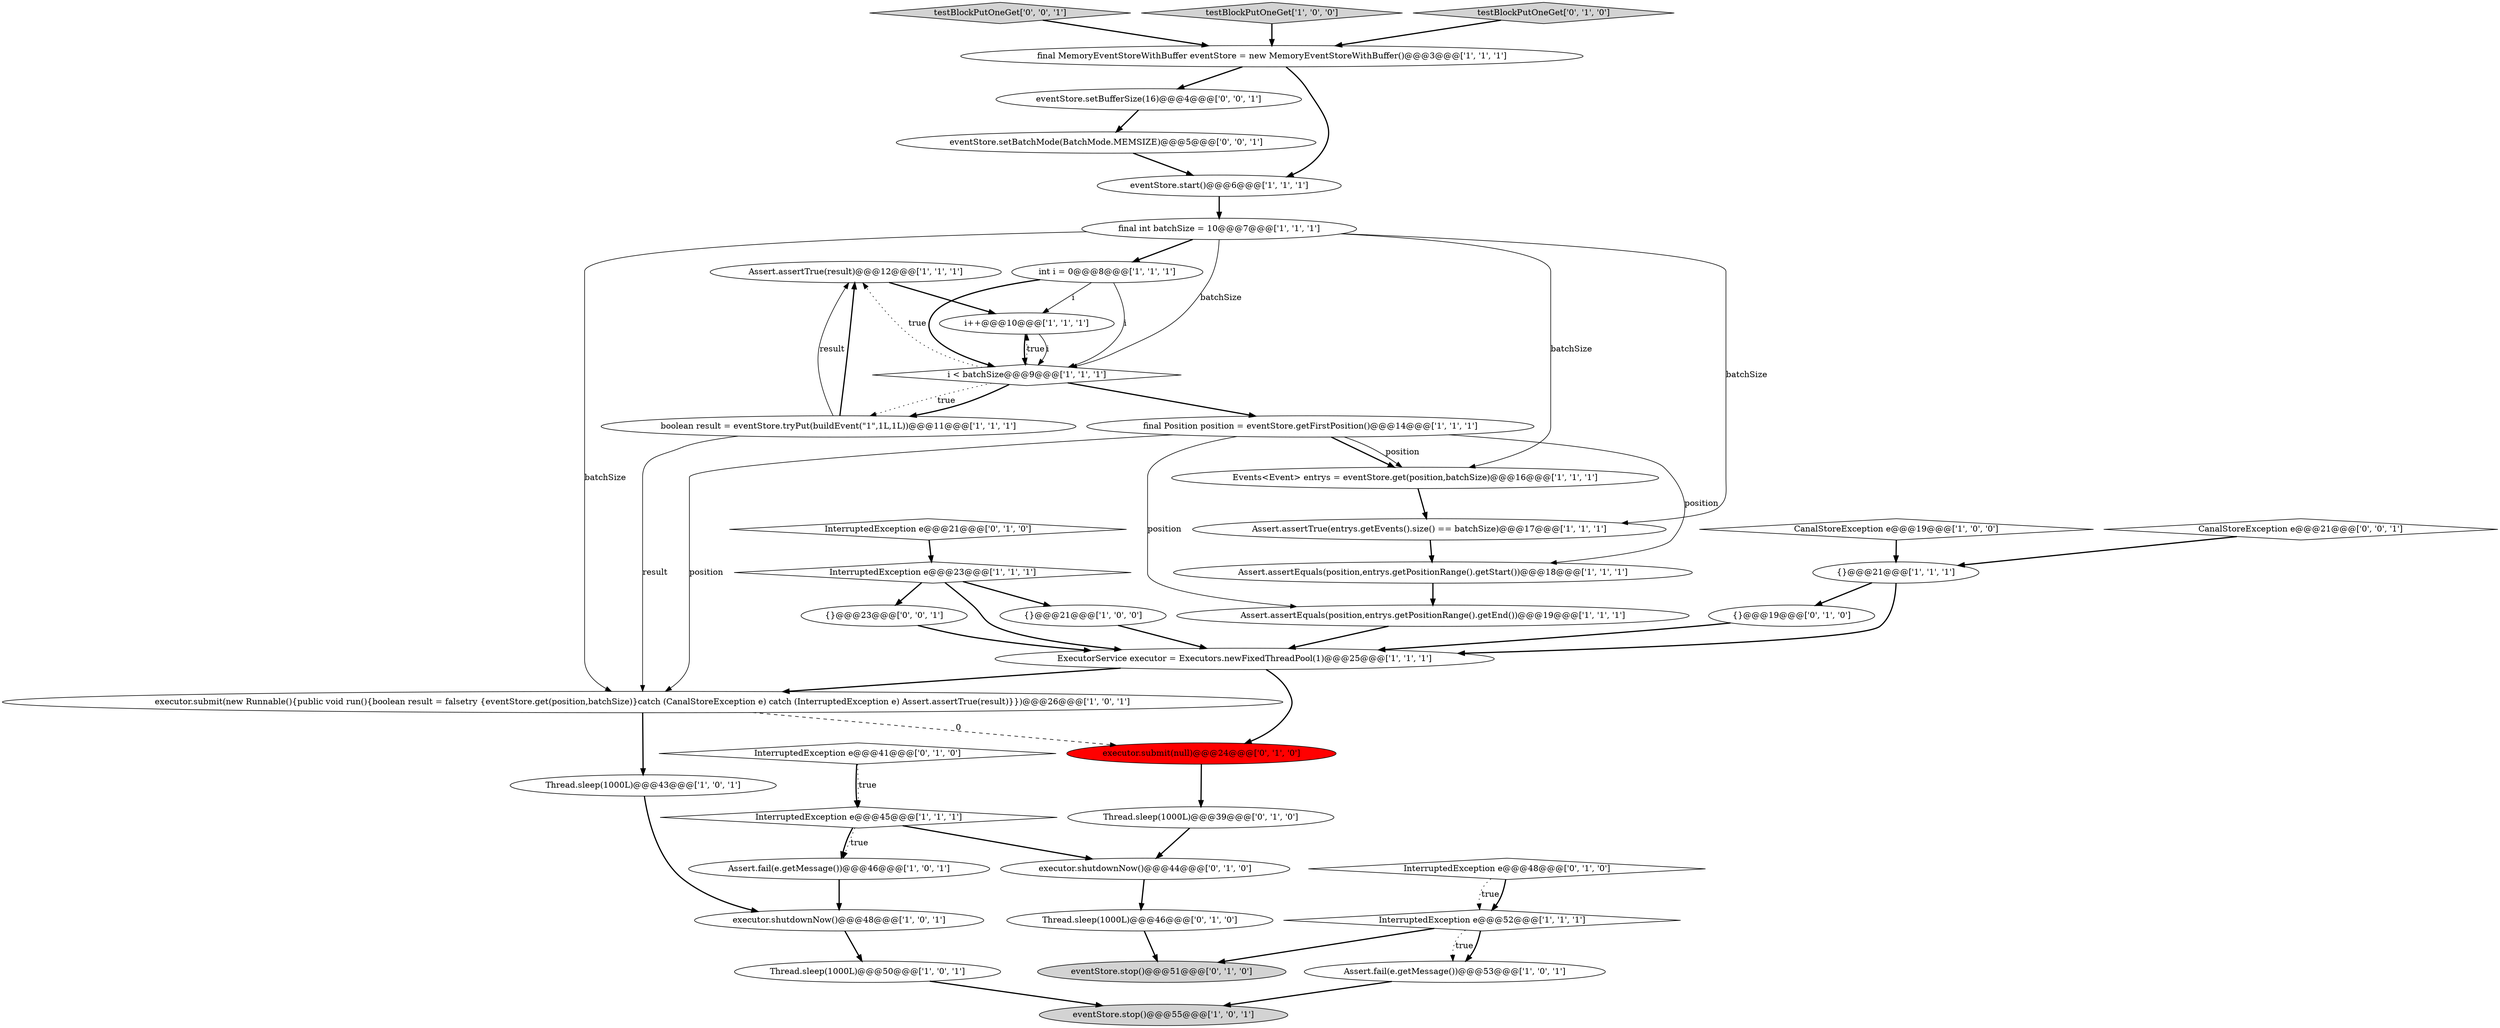 digraph {
9 [style = filled, label = "Assert.assertTrue(result)@@@12@@@['1', '1', '1']", fillcolor = white, shape = ellipse image = "AAA0AAABBB1BBB"];
31 [style = filled, label = "{}@@@19@@@['0', '1', '0']", fillcolor = white, shape = ellipse image = "AAA0AAABBB2BBB"];
23 [style = filled, label = "i < batchSize@@@9@@@['1', '1', '1']", fillcolor = white, shape = diamond image = "AAA0AAABBB1BBB"];
37 [style = filled, label = "executor.shutdownNow()@@@44@@@['0', '1', '0']", fillcolor = white, shape = ellipse image = "AAA0AAABBB2BBB"];
24 [style = filled, label = "{}@@@21@@@['1', '1', '1']", fillcolor = white, shape = ellipse image = "AAA0AAABBB1BBB"];
38 [style = filled, label = "eventStore.setBatchMode(BatchMode.MEMSIZE)@@@5@@@['0', '0', '1']", fillcolor = white, shape = ellipse image = "AAA0AAABBB3BBB"];
42 [style = filled, label = "eventStore.setBufferSize(16)@@@4@@@['0', '0', '1']", fillcolor = white, shape = ellipse image = "AAA0AAABBB3BBB"];
36 [style = filled, label = "InterruptedException e@@@41@@@['0', '1', '0']", fillcolor = white, shape = diamond image = "AAA0AAABBB2BBB"];
28 [style = filled, label = "Thread.sleep(1000L)@@@46@@@['0', '1', '0']", fillcolor = white, shape = ellipse image = "AAA0AAABBB2BBB"];
6 [style = filled, label = "eventStore.start()@@@6@@@['1', '1', '1']", fillcolor = white, shape = ellipse image = "AAA0AAABBB1BBB"];
39 [style = filled, label = "testBlockPutOneGet['0', '0', '1']", fillcolor = lightgray, shape = diamond image = "AAA0AAABBB3BBB"];
11 [style = filled, label = "Assert.assertEquals(position,entrys.getPositionRange().getStart())@@@18@@@['1', '1', '1']", fillcolor = white, shape = ellipse image = "AAA0AAABBB1BBB"];
22 [style = filled, label = "Assert.fail(e.getMessage())@@@53@@@['1', '0', '1']", fillcolor = white, shape = ellipse image = "AAA0AAABBB1BBB"];
18 [style = filled, label = "Assert.assertEquals(position,entrys.getPositionRange().getEnd())@@@19@@@['1', '1', '1']", fillcolor = white, shape = ellipse image = "AAA0AAABBB1BBB"];
13 [style = filled, label = "final Position position = eventStore.getFirstPosition()@@@14@@@['1', '1', '1']", fillcolor = white, shape = ellipse image = "AAA0AAABBB1BBB"];
14 [style = filled, label = "InterruptedException e@@@23@@@['1', '1', '1']", fillcolor = white, shape = diamond image = "AAA0AAABBB1BBB"];
25 [style = filled, label = "Events<Event> entrys = eventStore.get(position,batchSize)@@@16@@@['1', '1', '1']", fillcolor = white, shape = ellipse image = "AAA0AAABBB1BBB"];
34 [style = filled, label = "executor.submit(null)@@@24@@@['0', '1', '0']", fillcolor = red, shape = ellipse image = "AAA1AAABBB2BBB"];
19 [style = filled, label = "executor.shutdownNow()@@@48@@@['1', '0', '1']", fillcolor = white, shape = ellipse image = "AAA0AAABBB1BBB"];
33 [style = filled, label = "Thread.sleep(1000L)@@@39@@@['0', '1', '0']", fillcolor = white, shape = ellipse image = "AAA0AAABBB2BBB"];
5 [style = filled, label = "boolean result = eventStore.tryPut(buildEvent(\"1\",1L,1L))@@@11@@@['1', '1', '1']", fillcolor = white, shape = ellipse image = "AAA0AAABBB1BBB"];
27 [style = filled, label = "int i = 0@@@8@@@['1', '1', '1']", fillcolor = white, shape = ellipse image = "AAA0AAABBB1BBB"];
20 [style = filled, label = "eventStore.stop()@@@55@@@['1', '0', '1']", fillcolor = lightgray, shape = ellipse image = "AAA0AAABBB1BBB"];
2 [style = filled, label = "{}@@@21@@@['1', '0', '0']", fillcolor = white, shape = ellipse image = "AAA0AAABBB1BBB"];
10 [style = filled, label = "Assert.assertTrue(entrys.getEvents().size() == batchSize)@@@17@@@['1', '1', '1']", fillcolor = white, shape = ellipse image = "AAA0AAABBB1BBB"];
26 [style = filled, label = "Thread.sleep(1000L)@@@43@@@['1', '0', '1']", fillcolor = white, shape = ellipse image = "AAA0AAABBB1BBB"];
35 [style = filled, label = "eventStore.stop()@@@51@@@['0', '1', '0']", fillcolor = lightgray, shape = ellipse image = "AAA0AAABBB2BBB"];
40 [style = filled, label = "{}@@@23@@@['0', '0', '1']", fillcolor = white, shape = ellipse image = "AAA0AAABBB3BBB"];
41 [style = filled, label = "CanalStoreException e@@@21@@@['0', '0', '1']", fillcolor = white, shape = diamond image = "AAA0AAABBB3BBB"];
8 [style = filled, label = "InterruptedException e@@@45@@@['1', '1', '1']", fillcolor = white, shape = diamond image = "AAA0AAABBB1BBB"];
1 [style = filled, label = "final MemoryEventStoreWithBuffer eventStore = new MemoryEventStoreWithBuffer()@@@3@@@['1', '1', '1']", fillcolor = white, shape = ellipse image = "AAA0AAABBB1BBB"];
3 [style = filled, label = "ExecutorService executor = Executors.newFixedThreadPool(1)@@@25@@@['1', '1', '1']", fillcolor = white, shape = ellipse image = "AAA0AAABBB1BBB"];
21 [style = filled, label = "i++@@@10@@@['1', '1', '1']", fillcolor = white, shape = ellipse image = "AAA0AAABBB1BBB"];
15 [style = filled, label = "Thread.sleep(1000L)@@@50@@@['1', '0', '1']", fillcolor = white, shape = ellipse image = "AAA0AAABBB1BBB"];
17 [style = filled, label = "final int batchSize = 10@@@7@@@['1', '1', '1']", fillcolor = white, shape = ellipse image = "AAA0AAABBB1BBB"];
29 [style = filled, label = "InterruptedException e@@@48@@@['0', '1', '0']", fillcolor = white, shape = diamond image = "AAA0AAABBB2BBB"];
0 [style = filled, label = "Assert.fail(e.getMessage())@@@46@@@['1', '0', '1']", fillcolor = white, shape = ellipse image = "AAA0AAABBB1BBB"];
30 [style = filled, label = "InterruptedException e@@@21@@@['0', '1', '0']", fillcolor = white, shape = diamond image = "AAA0AAABBB2BBB"];
16 [style = filled, label = "testBlockPutOneGet['1', '0', '0']", fillcolor = lightgray, shape = diamond image = "AAA0AAABBB1BBB"];
4 [style = filled, label = "InterruptedException e@@@52@@@['1', '1', '1']", fillcolor = white, shape = diamond image = "AAA0AAABBB1BBB"];
7 [style = filled, label = "CanalStoreException e@@@19@@@['1', '0', '0']", fillcolor = white, shape = diamond image = "AAA0AAABBB1BBB"];
12 [style = filled, label = "executor.submit(new Runnable(){public void run(){boolean result = falsetry {eventStore.get(position,batchSize)}catch (CanalStoreException e) catch (InterruptedException e) Assert.assertTrue(result)}})@@@26@@@['1', '0', '1']", fillcolor = white, shape = ellipse image = "AAA0AAABBB1BBB"];
32 [style = filled, label = "testBlockPutOneGet['0', '1', '0']", fillcolor = lightgray, shape = diamond image = "AAA0AAABBB2BBB"];
6->17 [style = bold, label=""];
13->25 [style = bold, label=""];
14->3 [style = bold, label=""];
36->8 [style = dotted, label="true"];
18->3 [style = bold, label=""];
4->35 [style = bold, label=""];
29->4 [style = dotted, label="true"];
29->4 [style = bold, label=""];
37->28 [style = bold, label=""];
23->5 [style = bold, label=""];
5->9 [style = bold, label=""];
41->24 [style = bold, label=""];
0->19 [style = bold, label=""];
17->10 [style = solid, label="batchSize"];
5->9 [style = solid, label="result"];
13->12 [style = solid, label="position"];
2->3 [style = bold, label=""];
34->33 [style = bold, label=""];
13->18 [style = solid, label="position"];
13->25 [style = solid, label="position"];
23->21 [style = dotted, label="true"];
23->5 [style = dotted, label="true"];
17->25 [style = solid, label="batchSize"];
1->42 [style = bold, label=""];
17->23 [style = solid, label="batchSize"];
12->26 [style = bold, label=""];
3->12 [style = bold, label=""];
26->19 [style = bold, label=""];
23->9 [style = dotted, label="true"];
11->18 [style = bold, label=""];
38->6 [style = bold, label=""];
3->34 [style = bold, label=""];
8->0 [style = bold, label=""];
7->24 [style = bold, label=""];
28->35 [style = bold, label=""];
27->23 [style = solid, label="i"];
1->6 [style = bold, label=""];
17->12 [style = solid, label="batchSize"];
22->20 [style = bold, label=""];
16->1 [style = bold, label=""];
24->31 [style = bold, label=""];
23->13 [style = bold, label=""];
40->3 [style = bold, label=""];
4->22 [style = dotted, label="true"];
15->20 [style = bold, label=""];
13->11 [style = solid, label="position"];
32->1 [style = bold, label=""];
9->21 [style = bold, label=""];
5->12 [style = solid, label="result"];
36->8 [style = bold, label=""];
30->14 [style = bold, label=""];
39->1 [style = bold, label=""];
25->10 [style = bold, label=""];
27->23 [style = bold, label=""];
14->2 [style = bold, label=""];
8->37 [style = bold, label=""];
8->0 [style = dotted, label="true"];
17->27 [style = bold, label=""];
19->15 [style = bold, label=""];
31->3 [style = bold, label=""];
33->37 [style = bold, label=""];
27->21 [style = solid, label="i"];
21->23 [style = bold, label=""];
21->23 [style = solid, label="i"];
24->3 [style = bold, label=""];
4->22 [style = bold, label=""];
42->38 [style = bold, label=""];
14->40 [style = bold, label=""];
12->34 [style = dashed, label="0"];
10->11 [style = bold, label=""];
}
